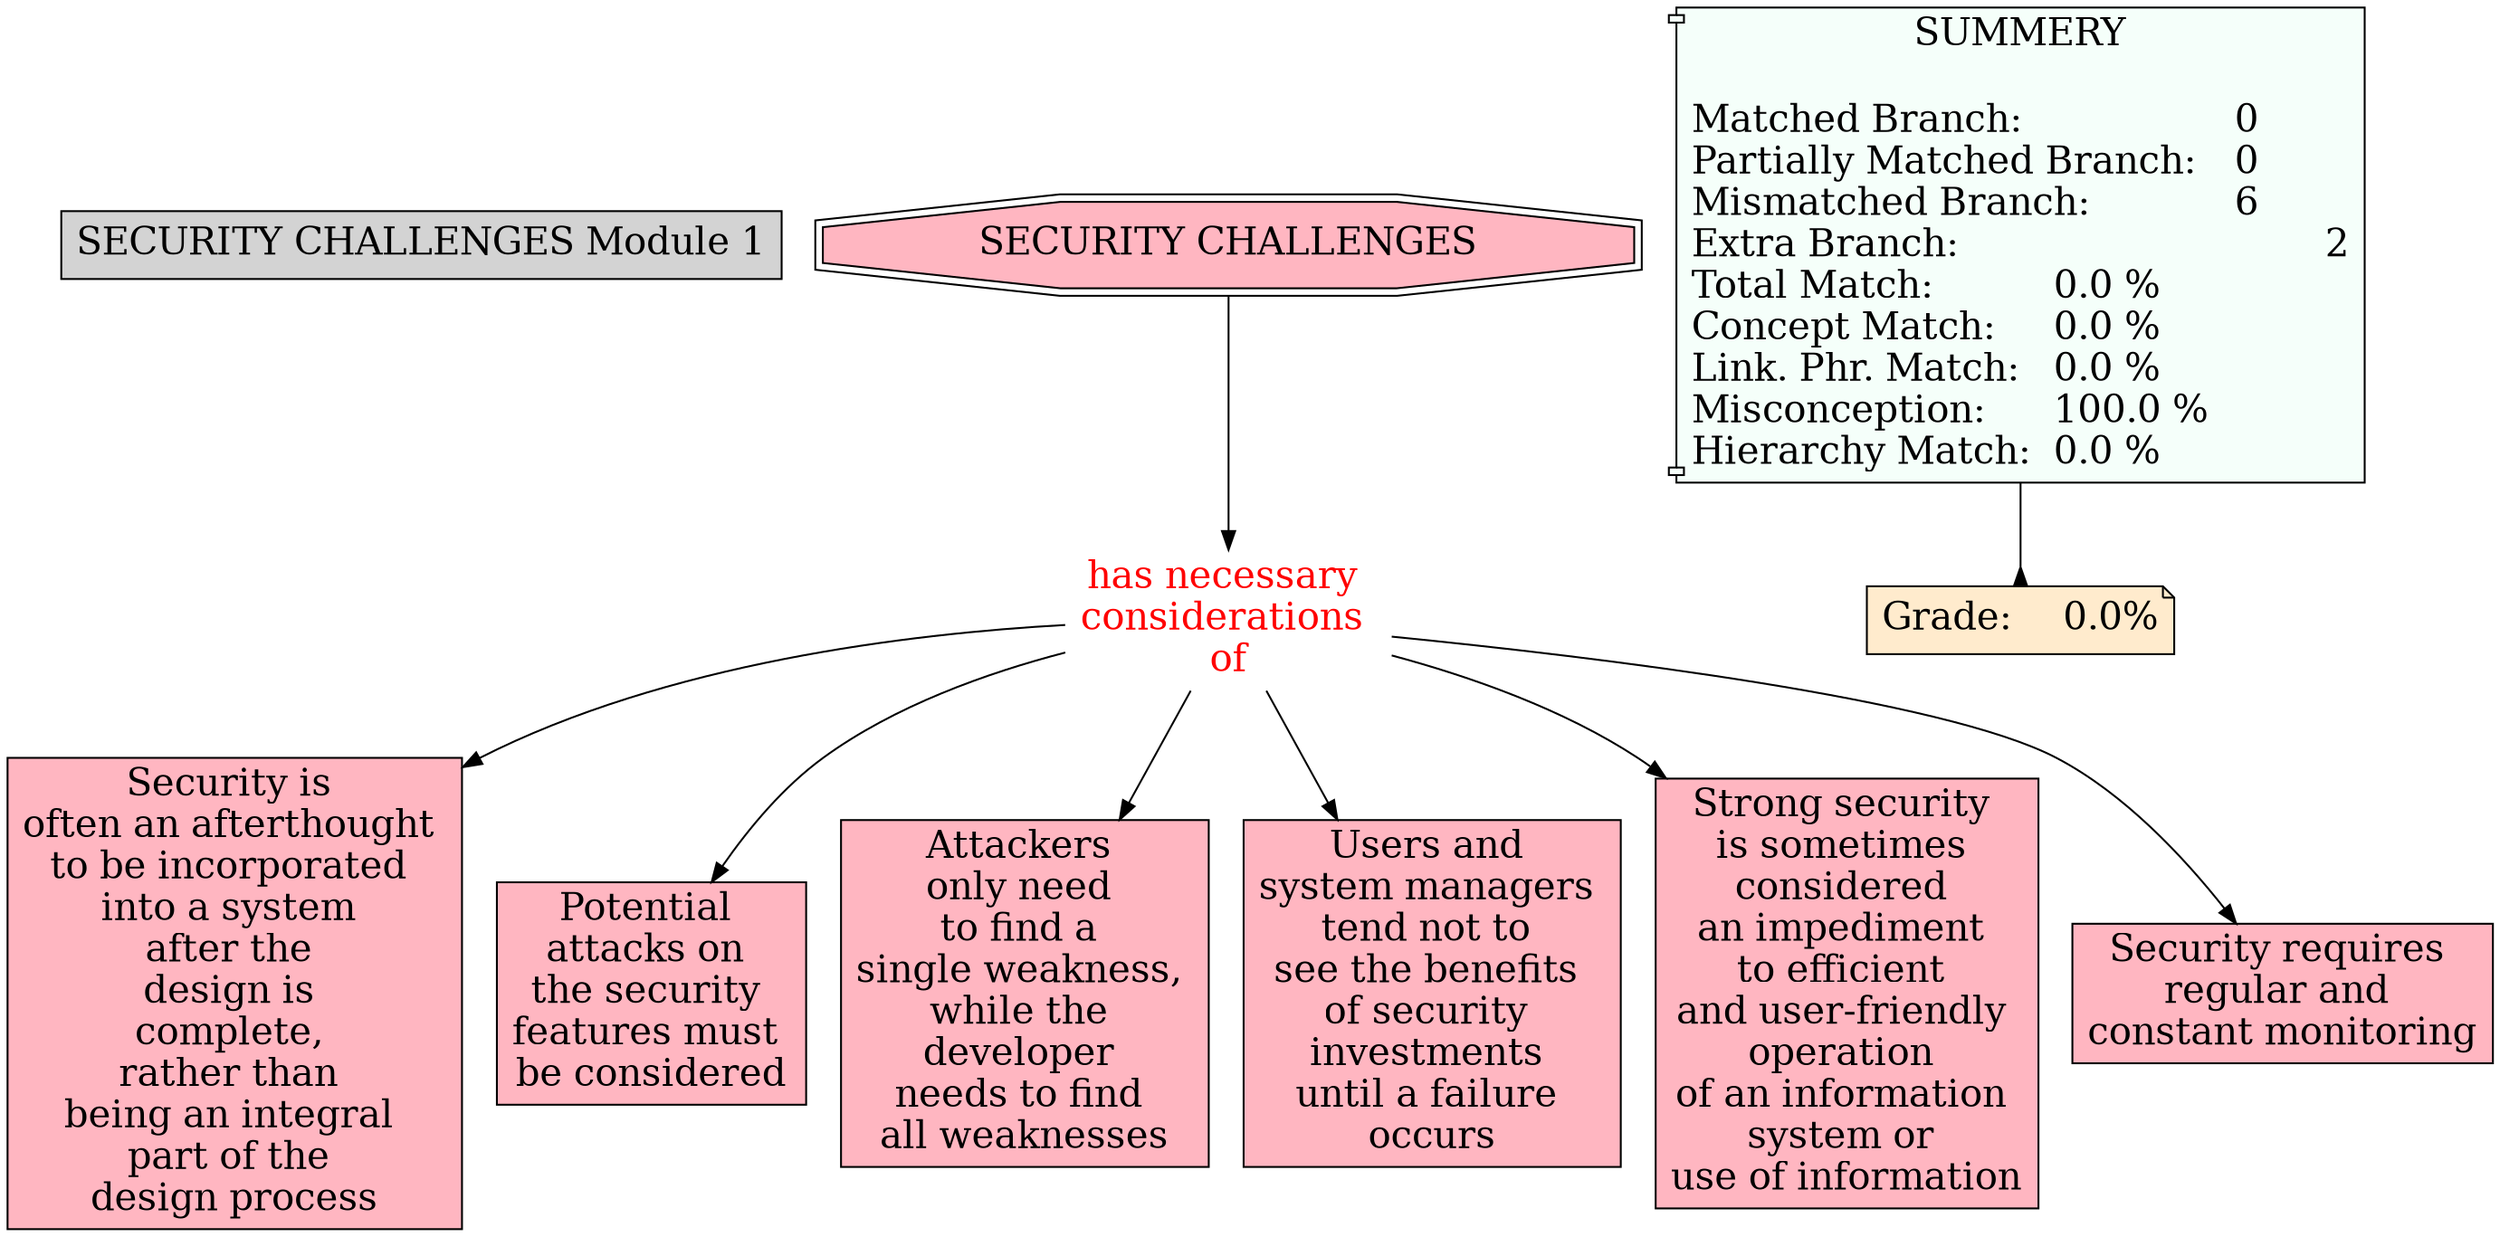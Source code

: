 // The Round Table
digraph {
	"1S2NKR1X0-1X5FM3S-KRM" [label="SECURITY CHALLENGES Module 1" Gsplines=true fontsize=20 shape=rect style=filled]
	"1S2NL6PBP-2BL9SX6-LL9" [label="has necessary 
considerations 
of" Gsplines=true fontcolor=red fontsize=20 shape=none]
	"1S2NKT0PN-1D1P0GV-KT9" [label="Security is 
often an afterthought 
to be incorporated 
into a system 
after the 
design is 
complete, 
rather than 
being an integral 
part of the 
design process
" Gsplines=true fillcolor="#FFB6C1" fontsize=20 shape=rect style=filled]
	"1S2NL6PBP-2BL9SX6-LL9" -> "1S2NKT0PN-1D1P0GV-KT9" [constraint=true]
	"1S2NL6PBP-2BL9SX6-LL9" [label="has necessary 
considerations 
of" Gsplines=true fontcolor=red fontsize=20 shape=none]
	"1S2NKSYC3-1K422KQ-KT1" [label="Potential 
attacks on 
the security 
features must 
be considered
" Gsplines=true fillcolor="#FFB6C1" fontsize=20 shape=rect style=filled]
	"1S2NL6PBP-2BL9SX6-LL9" -> "1S2NKSYC3-1K422KQ-KT1" [constraint=true]
	"1S2NL6PBP-2BL9SX6-LL9" [label="has necessary 
considerations 
of" Gsplines=true fontcolor=red fontsize=20 shape=none]
	"1S2NKSPZZ-177VYSC-KSJ" [label="Attackers 
only need 
to find a 
single weakness, 
while the 
developer 
needs to find 
all weaknesses
" Gsplines=true fillcolor="#FFB6C1" fontsize=20 shape=rect style=filled]
	"1S2NL6PBP-2BL9SX6-LL9" -> "1S2NKSPZZ-177VYSC-KSJ" [constraint=true]
	"1S2NL6PBP-2BL9SX6-LL9" [label="has necessary 
considerations 
of" Gsplines=true fontcolor=red fontsize=20 shape=none]
	"1S2NKSZHR-DRKPZD-KT5" [label="Users and 
system managers 
tend not to 
see the benefits 
of security 
investments 
until a failure 
occurs" Gsplines=true fillcolor="#FFB6C1" fontsize=20 shape=rect style=filled]
	"1S2NL6PBP-2BL9SX6-LL9" -> "1S2NKSZHR-DRKPZD-KT5" [constraint=true]
	"1S2NL6PBP-2BL9SX6-LL9" [label="has necessary 
considerations 
of" Gsplines=true fontcolor=red fontsize=20 shape=none]
	"1S2NL23RL-1Y26PJH-LBP" [label="Strong security 
is sometimes 
considered 
an impediment 
to efficient 
and user-friendly 
operation 
of an information 
system or 
use of information
" Gsplines=true fillcolor="#FFB6C1" fontsize=20 shape=rect style=filled]
	"1S2NL6PBP-2BL9SX6-LL9" -> "1S2NL23RL-1Y26PJH-LBP" [constraint=true]
	"1S2NL6PBP-2BL9SX6-LL9" [label="has necessary 
considerations 
of" Gsplines=true fontcolor=red fontsize=20 shape=none]
	"1S2NKSX8V-224MG1N-KSX" [label="Security requires 
regular and 
constant monitoring
" Gsplines=true fillcolor="#FFB6C1" fontsize=20 shape=rect style=filled]
	"1S2NL6PBP-2BL9SX6-LL9" -> "1S2NKSX8V-224MG1N-KSX" [constraint=true]
	"1S2NKSW46-2BTXWRF-KSS" [label="SECURITY CHALLENGES
" Gsplines=true fillcolor="#FFB6C1" fontsize=20 shape=doubleoctagon style=filled]
	"1S2NL6PBP-2BL9SX6-LL9" [label="has necessary 
considerations 
of" Gsplines=true fontcolor=red fontsize=20 shape=none]
	"1S2NKSW46-2BTXWRF-KSS" -> "1S2NL6PBP-2BL9SX6-LL9" [constraint=true]
	Stat [label="SUMMERY

Matched Branch:			0\lPartially Matched Branch:	0\lMismatched Branch:		6\lExtra Branch:				2\lTotal Match:		0.0 %\lConcept Match:	0.0 %\lLink. Phr. Match:	0.0 %\lMisconception:	100.0 %\lHierarchy Match:	0.0 %\l" Gsplines=true fillcolor="#F5FFFA" fontsize=20 shape=component style=filled]
	Grade [label="Grade:	0.0%" Gsplines=true fillcolor="#FFEBCD" fontsize=20 shape=note style=filled]
	Stat -> Grade [arrowhead=inv color=black constraint=true]
}
